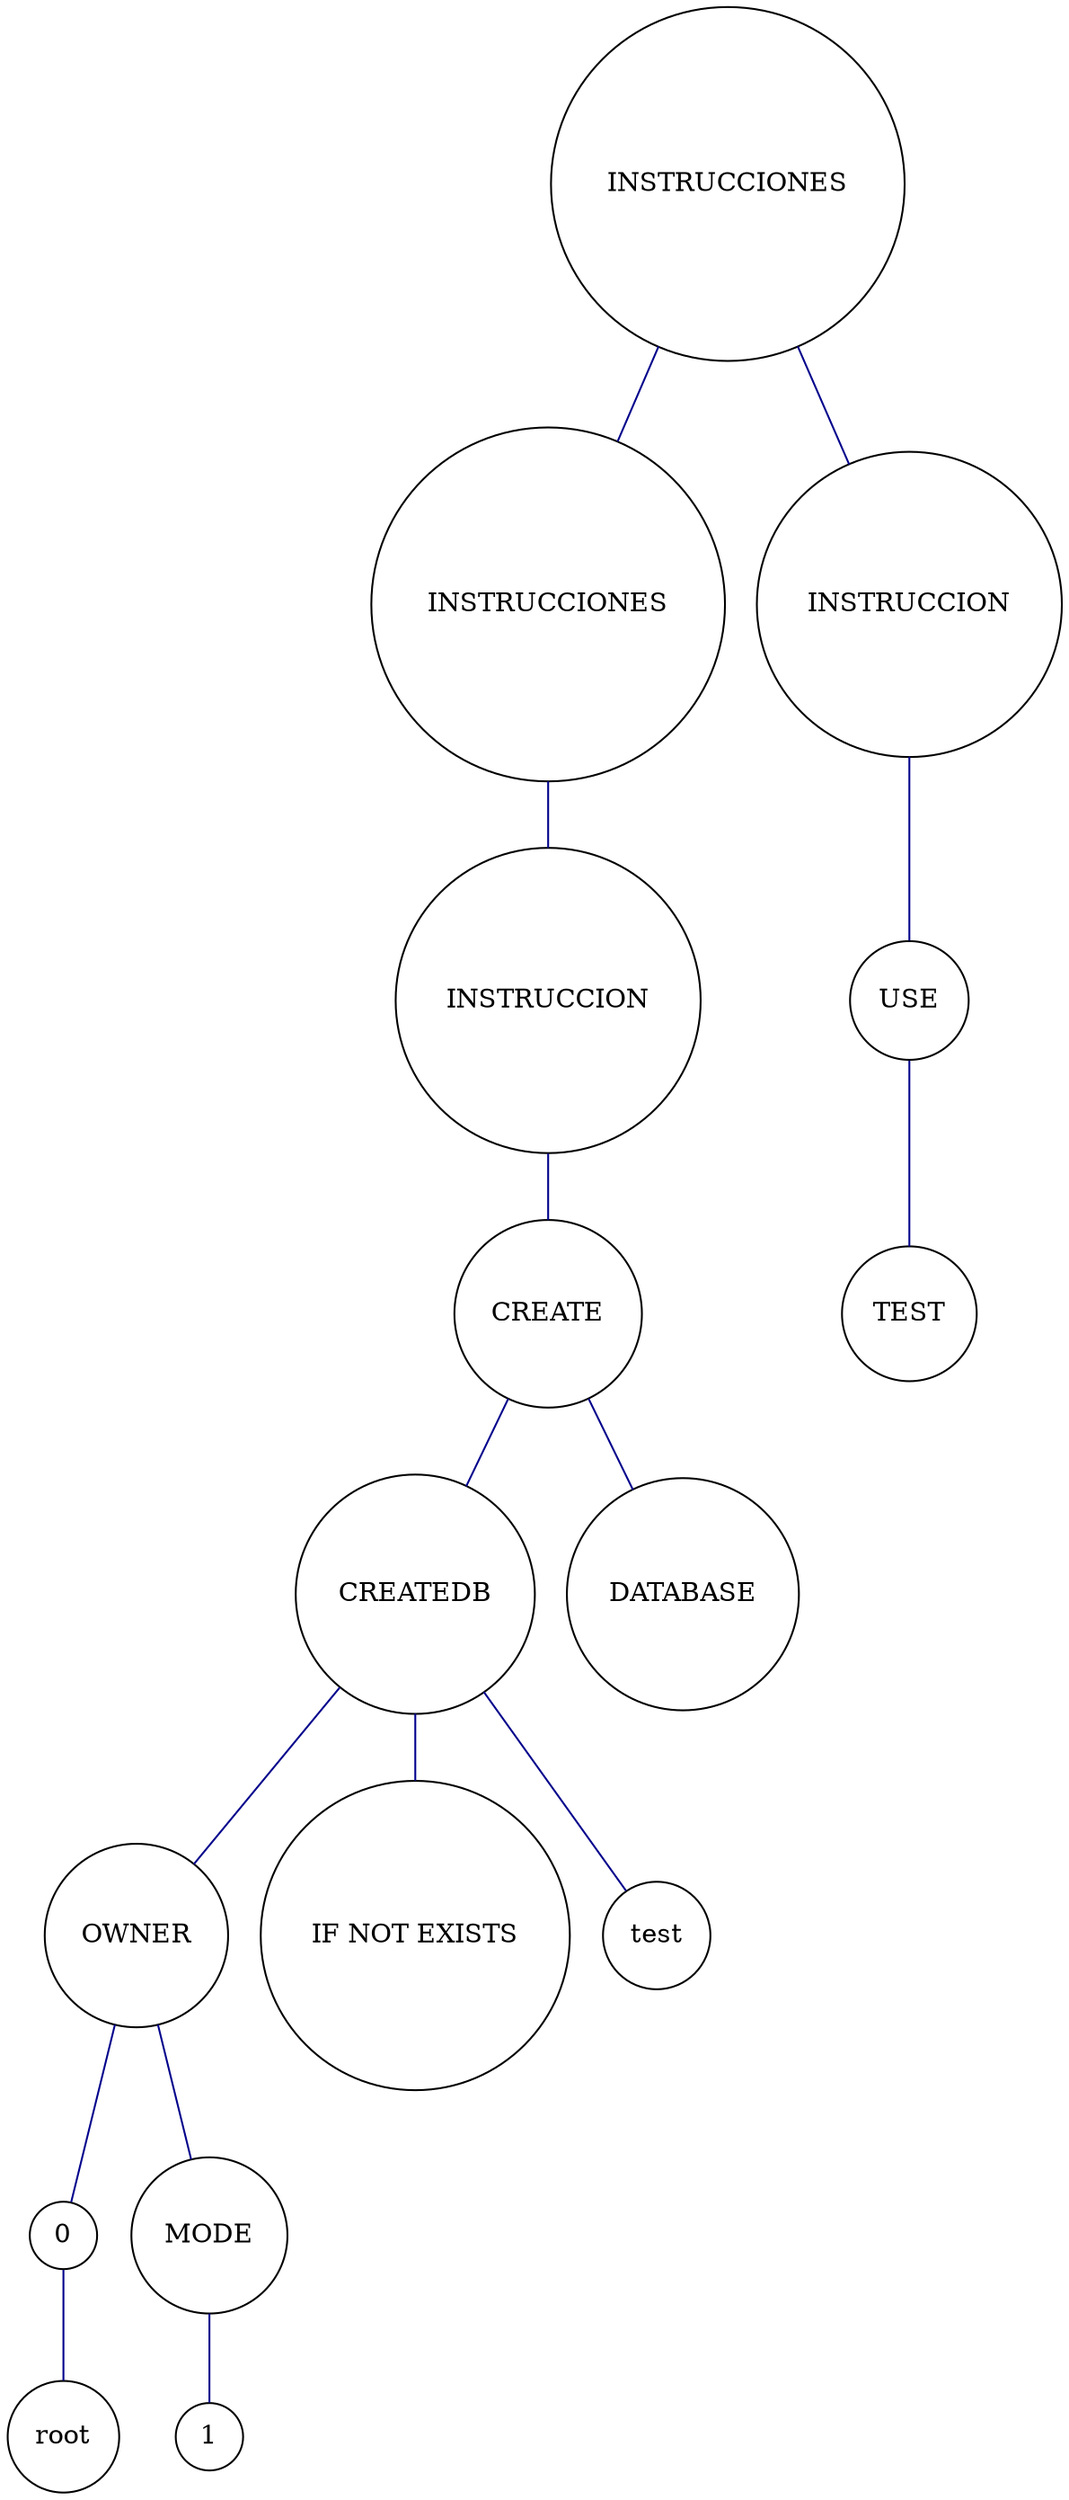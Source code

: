 graph {
	node [shape=circle]
	edge [color=blue4]
	splines=false
	"0_root" [label=root]
	0 -- "0_root"
	1 [label=MODE]
	"1_1" [label=1]
	1 -- "1_1"
	2 [label=OWNER]
	2 -- 0
	2 -- 1
	3 [label=CREATEDB]
	"3_IF NOT EXISTS" [label="IF NOT EXISTS"]
	3 -- "3_IF NOT EXISTS"
	"3_test" [label=test]
	3 -- "3_test"
	3 -- 2
	4 [label=CREATE]
	"4_DATABASE" [label=DATABASE]
	4 -- "4_DATABASE"
	4 -- 3
	5 [label=INSTRUCCION]
	5 -- 4
	6 [label=INSTRUCCIONES]
	6 -- 5
	7 [label=USE]
	"7_TEST" [label=TEST]
	7 -- "7_TEST"
	8 [label=INSTRUCCION]
	8 -- 7
	9 [label=INSTRUCCIONES]
	9 -- 6
	9 -- 8
}
